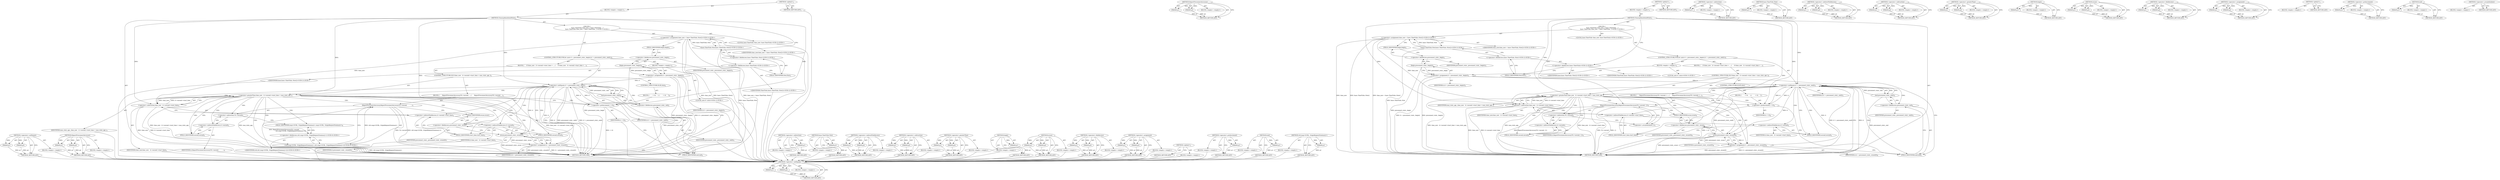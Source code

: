 digraph "&lt;operator&gt;.arrayInitializer" {
vulnerable_107 [label=<(METHOD,&lt;operator&gt;.notEquals)>];
vulnerable_108 [label=<(PARAM,p1)>];
vulnerable_109 [label=<(PARAM,p2)>];
vulnerable_110 [label=<(BLOCK,&lt;empty&gt;,&lt;empty&gt;)>];
vulnerable_111 [label=<(METHOD_RETURN,ANY)>];
vulnerable_131 [label=<(METHOD,ReportPreconnectAccuracy)>];
vulnerable_132 [label=<(PARAM,p1)>];
vulnerable_133 [label=<(PARAM,p2)>];
vulnerable_134 [label=<(BLOCK,&lt;empty&gt;,&lt;empty&gt;)>];
vulnerable_135 [label=<(METHOD_RETURN,ANY)>];
vulnerable_6 [label=<(METHOD,&lt;global&gt;)<SUB>1</SUB>>];
vulnerable_7 [label=<(BLOCK,&lt;empty&gt;,&lt;empty&gt;)<SUB>1</SUB>>];
vulnerable_8 [label=<(METHOD,CleanupAbandonedStats)<SUB>1</SUB>>];
vulnerable_9 [label="<(BLOCK,{
   base::TimeTicks time_now = base::TimeTicks...,{
   base::TimeTicks time_now = base::TimeTicks...)<SUB>1</SUB>>"];
vulnerable_10 [label="<(LOCAL,base.TimeTicks time_now: base.TimeTicks)<SUB>2</SUB>>"];
vulnerable_11 [label="<(&lt;operator&gt;.assignment,time_now = base::TimeTicks::Now())<SUB>2</SUB>>"];
vulnerable_12 [label="<(IDENTIFIER,time_now,time_now = base::TimeTicks::Now())<SUB>2</SUB>>"];
vulnerable_13 [label="<(base.TimeTicks.Now,base::TimeTicks::Now())<SUB>2</SUB>>"];
vulnerable_14 [label="<(&lt;operator&gt;.fieldAccess,base::TimeTicks::Now)<SUB>2</SUB>>"];
vulnerable_15 [label="<(&lt;operator&gt;.fieldAccess,base::TimeTicks)<SUB>2</SUB>>"];
vulnerable_16 [label="<(IDENTIFIER,base,base::TimeTicks::Now())<SUB>2</SUB>>"];
vulnerable_17 [label="<(IDENTIFIER,TimeTicks,base::TimeTicks::Now())<SUB>2</SUB>>"];
vulnerable_18 [label=<(FIELD_IDENTIFIER,Now,Now)<SUB>2</SUB>>];
vulnerable_19 [label=<(CONTROL_STRUCTURE,FOR,for (auto it = preconnect_stats_.begin();it != preconnect_stats_.end();))<SUB>3</SUB>>];
vulnerable_20 [label=<(BLOCK,&lt;empty&gt;,&lt;empty&gt;)<SUB>3</SUB>>];
vulnerable_21 [label="<(LOCAL,auto it: auto)<SUB>3</SUB>>"];
vulnerable_22 [label=<(&lt;operator&gt;.assignment,it = preconnect_stats_.begin())<SUB>3</SUB>>];
vulnerable_23 [label=<(IDENTIFIER,it,it = preconnect_stats_.begin())<SUB>3</SUB>>];
vulnerable_24 [label=<(begin,preconnect_stats_.begin())<SUB>3</SUB>>];
vulnerable_25 [label=<(&lt;operator&gt;.fieldAccess,preconnect_stats_.begin)<SUB>3</SUB>>];
vulnerable_26 [label=<(IDENTIFIER,preconnect_stats_,preconnect_stats_.begin())<SUB>3</SUB>>];
vulnerable_27 [label=<(FIELD_IDENTIFIER,begin,begin)<SUB>3</SUB>>];
vulnerable_28 [label=<(&lt;operator&gt;.notEquals,it != preconnect_stats_.end())<SUB>3</SUB>>];
vulnerable_29 [label=<(IDENTIFIER,it,it != preconnect_stats_.end())<SUB>3</SUB>>];
vulnerable_30 [label=<(end,preconnect_stats_.end())<SUB>3</SUB>>];
vulnerable_31 [label=<(&lt;operator&gt;.fieldAccess,preconnect_stats_.end)<SUB>3</SUB>>];
vulnerable_32 [label=<(IDENTIFIER,preconnect_stats_,preconnect_stats_.end())<SUB>3</SUB>>];
vulnerable_33 [label=<(FIELD_IDENTIFIER,end,end)<SUB>3</SUB>>];
vulnerable_34 [label=<(BLOCK,{
     if (time_now - it-&gt;second-&gt;start_time &gt; ...,{
     if (time_now - it-&gt;second-&gt;start_time &gt; ...)<SUB>3</SUB>>];
vulnerable_35 [label=<(CONTROL_STRUCTURE,IF,if (time_now - it-&gt;second-&gt;start_time &gt; max_stats_age_))<SUB>4</SUB>>];
vulnerable_36 [label=<(&lt;operator&gt;.greaterThan,time_now - it-&gt;second-&gt;start_time &gt; max_stats_age_)<SUB>4</SUB>>];
vulnerable_37 [label=<(&lt;operator&gt;.subtraction,time_now - it-&gt;second-&gt;start_time)<SUB>4</SUB>>];
vulnerable_38 [label=<(IDENTIFIER,time_now,time_now - it-&gt;second-&gt;start_time)<SUB>4</SUB>>];
vulnerable_39 [label=<(&lt;operator&gt;.indirectFieldAccess,it-&gt;second-&gt;start_time)<SUB>4</SUB>>];
vulnerable_40 [label=<(&lt;operator&gt;.indirectFieldAccess,it-&gt;second)<SUB>4</SUB>>];
vulnerable_41 [label=<(IDENTIFIER,it,time_now - it-&gt;second-&gt;start_time)<SUB>4</SUB>>];
vulnerable_42 [label=<(FIELD_IDENTIFIER,second,second)<SUB>4</SUB>>];
vulnerable_43 [label=<(FIELD_IDENTIFIER,start_time,start_time)<SUB>4</SUB>>];
vulnerable_44 [label=<(IDENTIFIER,max_stats_age_,time_now - it-&gt;second-&gt;start_time &gt; max_stats_age_)<SUB>4</SUB>>];
vulnerable_45 [label=<(BLOCK,{
      ReportPreconnectAccuracy(*it-&gt;second,
 ...,{
      ReportPreconnectAccuracy(*it-&gt;second,
 ...)<SUB>4</SUB>>];
vulnerable_46 [label=<(ReportPreconnectAccuracy,ReportPreconnectAccuracy(*it-&gt;second,
         ...)<SUB>5</SUB>>];
vulnerable_47 [label=<(&lt;operator&gt;.indirection,*it-&gt;second)<SUB>5</SUB>>];
vulnerable_48 [label=<(&lt;operator&gt;.indirectFieldAccess,it-&gt;second)<SUB>5</SUB>>];
vulnerable_49 [label=<(IDENTIFIER,it,ReportPreconnectAccuracy(*it-&gt;second,
         ...)<SUB>5</SUB>>];
vulnerable_50 [label=<(FIELD_IDENTIFIER,second,second)<SUB>5</SUB>>];
vulnerable_51 [label="<(std.map&lt;GURL, OriginRequestSummary&gt;,std::map&lt;GURL, OriginRequestSummary&gt;())<SUB>6</SUB>>"];
vulnerable_52 [label="<(&lt;operator&gt;.fieldAccess,std::map&lt;GURL, OriginRequestSummary&gt;)<SUB>6</SUB>>"];
vulnerable_53 [label="<(IDENTIFIER,std,std::map&lt;GURL, OriginRequestSummary&gt;())<SUB>6</SUB>>"];
vulnerable_54 [label=<(FIELD_IDENTIFIER,map&lt;GURL, OriginRequestSummary&gt;,map&lt;GURL, OriginRequestSummary&gt;)<SUB>6</SUB>>];
vulnerable_55 [label=<(&lt;operator&gt;.assignment,it = preconnect_stats_.erase(it))<SUB>7</SUB>>];
vulnerable_56 [label=<(IDENTIFIER,it,it = preconnect_stats_.erase(it))<SUB>7</SUB>>];
vulnerable_57 [label=<(erase,preconnect_stats_.erase(it))<SUB>7</SUB>>];
vulnerable_58 [label=<(&lt;operator&gt;.fieldAccess,preconnect_stats_.erase)<SUB>7</SUB>>];
vulnerable_59 [label=<(IDENTIFIER,preconnect_stats_,preconnect_stats_.erase(it))<SUB>7</SUB>>];
vulnerable_60 [label=<(FIELD_IDENTIFIER,erase,erase)<SUB>7</SUB>>];
vulnerable_61 [label=<(IDENTIFIER,it,preconnect_stats_.erase(it))<SUB>7</SUB>>];
vulnerable_62 [label=<(CONTROL_STRUCTURE,ELSE,else)<SUB>8</SUB>>];
vulnerable_63 [label=<(BLOCK,{
       ++it;
    },{
       ++it;
    })<SUB>8</SUB>>];
vulnerable_64 [label=<(&lt;operator&gt;.preIncrement,++it)<SUB>9</SUB>>];
vulnerable_65 [label=<(IDENTIFIER,it,++it)<SUB>9</SUB>>];
vulnerable_66 [label=<(METHOD_RETURN,void)<SUB>1</SUB>>];
vulnerable_68 [label=<(METHOD_RETURN,ANY)<SUB>1</SUB>>];
vulnerable_136 [label=<(METHOD,&lt;operator&gt;.indirection)>];
vulnerable_137 [label=<(PARAM,p1)>];
vulnerable_138 [label=<(BLOCK,&lt;empty&gt;,&lt;empty&gt;)>];
vulnerable_139 [label=<(METHOD_RETURN,ANY)>];
vulnerable_94 [label=<(METHOD,base.TimeTicks.Now)>];
vulnerable_95 [label=<(PARAM,p1)>];
vulnerable_96 [label=<(BLOCK,&lt;empty&gt;,&lt;empty&gt;)>];
vulnerable_97 [label=<(METHOD_RETURN,ANY)>];
vulnerable_126 [label=<(METHOD,&lt;operator&gt;.indirectFieldAccess)>];
vulnerable_127 [label=<(PARAM,p1)>];
vulnerable_128 [label=<(PARAM,p2)>];
vulnerable_129 [label=<(BLOCK,&lt;empty&gt;,&lt;empty&gt;)>];
vulnerable_130 [label=<(METHOD_RETURN,ANY)>];
vulnerable_121 [label=<(METHOD,&lt;operator&gt;.subtraction)>];
vulnerable_122 [label=<(PARAM,p1)>];
vulnerable_123 [label=<(PARAM,p2)>];
vulnerable_124 [label=<(BLOCK,&lt;empty&gt;,&lt;empty&gt;)>];
vulnerable_125 [label=<(METHOD_RETURN,ANY)>];
vulnerable_116 [label=<(METHOD,&lt;operator&gt;.greaterThan)>];
vulnerable_117 [label=<(PARAM,p1)>];
vulnerable_118 [label=<(PARAM,p2)>];
vulnerable_119 [label=<(BLOCK,&lt;empty&gt;,&lt;empty&gt;)>];
vulnerable_120 [label=<(METHOD_RETURN,ANY)>];
vulnerable_103 [label=<(METHOD,begin)>];
vulnerable_104 [label=<(PARAM,p1)>];
vulnerable_105 [label=<(BLOCK,&lt;empty&gt;,&lt;empty&gt;)>];
vulnerable_106 [label=<(METHOD_RETURN,ANY)>];
vulnerable_144 [label=<(METHOD,erase)>];
vulnerable_145 [label=<(PARAM,p1)>];
vulnerable_146 [label=<(PARAM,p2)>];
vulnerable_147 [label=<(BLOCK,&lt;empty&gt;,&lt;empty&gt;)>];
vulnerable_148 [label=<(METHOD_RETURN,ANY)>];
vulnerable_98 [label=<(METHOD,&lt;operator&gt;.fieldAccess)>];
vulnerable_99 [label=<(PARAM,p1)>];
vulnerable_100 [label=<(PARAM,p2)>];
vulnerable_101 [label=<(BLOCK,&lt;empty&gt;,&lt;empty&gt;)>];
vulnerable_102 [label=<(METHOD_RETURN,ANY)>];
vulnerable_89 [label=<(METHOD,&lt;operator&gt;.assignment)>];
vulnerable_90 [label=<(PARAM,p1)>];
vulnerable_91 [label=<(PARAM,p2)>];
vulnerable_92 [label=<(BLOCK,&lt;empty&gt;,&lt;empty&gt;)>];
vulnerable_93 [label=<(METHOD_RETURN,ANY)>];
vulnerable_83 [label=<(METHOD,&lt;global&gt;)<SUB>1</SUB>>];
vulnerable_84 [label=<(BLOCK,&lt;empty&gt;,&lt;empty&gt;)>];
vulnerable_85 [label=<(METHOD_RETURN,ANY)>];
vulnerable_149 [label=<(METHOD,&lt;operator&gt;.preIncrement)>];
vulnerable_150 [label=<(PARAM,p1)>];
vulnerable_151 [label=<(BLOCK,&lt;empty&gt;,&lt;empty&gt;)>];
vulnerable_152 [label=<(METHOD_RETURN,ANY)>];
vulnerable_112 [label=<(METHOD,end)>];
vulnerable_113 [label=<(PARAM,p1)>];
vulnerable_114 [label=<(BLOCK,&lt;empty&gt;,&lt;empty&gt;)>];
vulnerable_115 [label=<(METHOD_RETURN,ANY)>];
vulnerable_140 [label=<(METHOD,std.map&lt;GURL, OriginRequestSummary&gt;)>];
vulnerable_141 [label=<(PARAM,p1)>];
vulnerable_142 [label=<(BLOCK,&lt;empty&gt;,&lt;empty&gt;)>];
vulnerable_143 [label=<(METHOD_RETURN,ANY)>];
fixed_102 [label=<(METHOD,&lt;operator&gt;.notEquals)>];
fixed_103 [label=<(PARAM,p1)>];
fixed_104 [label=<(PARAM,p2)>];
fixed_105 [label=<(BLOCK,&lt;empty&gt;,&lt;empty&gt;)>];
fixed_106 [label=<(METHOD_RETURN,ANY)>];
fixed_126 [label=<(METHOD,ReportPreconnectAccuracy)>];
fixed_127 [label=<(PARAM,p1)>];
fixed_128 [label=<(PARAM,p2)>];
fixed_129 [label=<(BLOCK,&lt;empty&gt;,&lt;empty&gt;)>];
fixed_130 [label=<(METHOD_RETURN,ANY)>];
fixed_6 [label=<(METHOD,&lt;global&gt;)<SUB>1</SUB>>];
fixed_7 [label=<(BLOCK,&lt;empty&gt;,&lt;empty&gt;)<SUB>1</SUB>>];
fixed_8 [label=<(METHOD,CleanupAbandonedStats)<SUB>1</SUB>>];
fixed_9 [label="<(BLOCK,{
   base::TimeTicks time_now = base::TimeTicks...,{
   base::TimeTicks time_now = base::TimeTicks...)<SUB>1</SUB>>"];
fixed_10 [label="<(LOCAL,base.TimeTicks time_now: base.TimeTicks)<SUB>2</SUB>>"];
fixed_11 [label="<(&lt;operator&gt;.assignment,time_now = base::TimeTicks::Now())<SUB>2</SUB>>"];
fixed_12 [label="<(IDENTIFIER,time_now,time_now = base::TimeTicks::Now())<SUB>2</SUB>>"];
fixed_13 [label="<(base.TimeTicks.Now,base::TimeTicks::Now())<SUB>2</SUB>>"];
fixed_14 [label="<(&lt;operator&gt;.fieldAccess,base::TimeTicks::Now)<SUB>2</SUB>>"];
fixed_15 [label="<(&lt;operator&gt;.fieldAccess,base::TimeTicks)<SUB>2</SUB>>"];
fixed_16 [label="<(IDENTIFIER,base,base::TimeTicks::Now())<SUB>2</SUB>>"];
fixed_17 [label="<(IDENTIFIER,TimeTicks,base::TimeTicks::Now())<SUB>2</SUB>>"];
fixed_18 [label=<(FIELD_IDENTIFIER,Now,Now)<SUB>2</SUB>>];
fixed_19 [label=<(CONTROL_STRUCTURE,FOR,for (auto it = preconnect_stats_.begin();it != preconnect_stats_.end();))<SUB>3</SUB>>];
fixed_20 [label=<(BLOCK,&lt;empty&gt;,&lt;empty&gt;)<SUB>3</SUB>>];
fixed_21 [label="<(LOCAL,auto it: auto)<SUB>3</SUB>>"];
fixed_22 [label=<(&lt;operator&gt;.assignment,it = preconnect_stats_.begin())<SUB>3</SUB>>];
fixed_23 [label=<(IDENTIFIER,it,it = preconnect_stats_.begin())<SUB>3</SUB>>];
fixed_24 [label=<(begin,preconnect_stats_.begin())<SUB>3</SUB>>];
fixed_25 [label=<(&lt;operator&gt;.fieldAccess,preconnect_stats_.begin)<SUB>3</SUB>>];
fixed_26 [label=<(IDENTIFIER,preconnect_stats_,preconnect_stats_.begin())<SUB>3</SUB>>];
fixed_27 [label=<(FIELD_IDENTIFIER,begin,begin)<SUB>3</SUB>>];
fixed_28 [label=<(&lt;operator&gt;.notEquals,it != preconnect_stats_.end())<SUB>3</SUB>>];
fixed_29 [label=<(IDENTIFIER,it,it != preconnect_stats_.end())<SUB>3</SUB>>];
fixed_30 [label=<(end,preconnect_stats_.end())<SUB>3</SUB>>];
fixed_31 [label=<(&lt;operator&gt;.fieldAccess,preconnect_stats_.end)<SUB>3</SUB>>];
fixed_32 [label=<(IDENTIFIER,preconnect_stats_,preconnect_stats_.end())<SUB>3</SUB>>];
fixed_33 [label=<(FIELD_IDENTIFIER,end,end)<SUB>3</SUB>>];
fixed_34 [label=<(BLOCK,{
     if (time_now - it-&gt;second-&gt;start_time &gt; ...,{
     if (time_now - it-&gt;second-&gt;start_time &gt; ...)<SUB>3</SUB>>];
fixed_35 [label=<(CONTROL_STRUCTURE,IF,if (time_now - it-&gt;second-&gt;start_time &gt; max_stats_age_))<SUB>4</SUB>>];
fixed_36 [label=<(&lt;operator&gt;.greaterThan,time_now - it-&gt;second-&gt;start_time &gt; max_stats_age_)<SUB>4</SUB>>];
fixed_37 [label=<(&lt;operator&gt;.subtraction,time_now - it-&gt;second-&gt;start_time)<SUB>4</SUB>>];
fixed_38 [label=<(IDENTIFIER,time_now,time_now - it-&gt;second-&gt;start_time)<SUB>4</SUB>>];
fixed_39 [label=<(&lt;operator&gt;.indirectFieldAccess,it-&gt;second-&gt;start_time)<SUB>4</SUB>>];
fixed_40 [label=<(&lt;operator&gt;.indirectFieldAccess,it-&gt;second)<SUB>4</SUB>>];
fixed_41 [label=<(IDENTIFIER,it,time_now - it-&gt;second-&gt;start_time)<SUB>4</SUB>>];
fixed_42 [label=<(FIELD_IDENTIFIER,second,second)<SUB>4</SUB>>];
fixed_43 [label=<(FIELD_IDENTIFIER,start_time,start_time)<SUB>4</SUB>>];
fixed_44 [label=<(IDENTIFIER,max_stats_age_,time_now - it-&gt;second-&gt;start_time &gt; max_stats_age_)<SUB>4</SUB>>];
fixed_45 [label=<(BLOCK,{
      ReportPreconnectAccuracy(*it-&gt;second, {...,{
      ReportPreconnectAccuracy(*it-&gt;second, {...)<SUB>4</SUB>>];
fixed_46 [label=<(ReportPreconnectAccuracy,ReportPreconnectAccuracy(*it-&gt;second, {}))<SUB>5</SUB>>];
fixed_47 [label=<(&lt;operator&gt;.indirection,*it-&gt;second)<SUB>5</SUB>>];
fixed_48 [label=<(&lt;operator&gt;.indirectFieldAccess,it-&gt;second)<SUB>5</SUB>>];
fixed_49 [label=<(IDENTIFIER,it,ReportPreconnectAccuracy(*it-&gt;second, {}))<SUB>5</SUB>>];
fixed_50 [label=<(FIELD_IDENTIFIER,second,second)<SUB>5</SUB>>];
fixed_51 [label=<(&lt;operator&gt;.arrayInitializer,{})<SUB>5</SUB>>];
fixed_52 [label=<(&lt;operator&gt;.assignment,it = preconnect_stats_.erase(it))<SUB>6</SUB>>];
fixed_53 [label=<(IDENTIFIER,it,it = preconnect_stats_.erase(it))<SUB>6</SUB>>];
fixed_54 [label=<(erase,preconnect_stats_.erase(it))<SUB>6</SUB>>];
fixed_55 [label=<(&lt;operator&gt;.fieldAccess,preconnect_stats_.erase)<SUB>6</SUB>>];
fixed_56 [label=<(IDENTIFIER,preconnect_stats_,preconnect_stats_.erase(it))<SUB>6</SUB>>];
fixed_57 [label=<(FIELD_IDENTIFIER,erase,erase)<SUB>6</SUB>>];
fixed_58 [label=<(IDENTIFIER,it,preconnect_stats_.erase(it))<SUB>6</SUB>>];
fixed_59 [label=<(CONTROL_STRUCTURE,ELSE,else)<SUB>7</SUB>>];
fixed_60 [label=<(BLOCK,{
       ++it;
    },{
       ++it;
    })<SUB>7</SUB>>];
fixed_61 [label=<(&lt;operator&gt;.preIncrement,++it)<SUB>8</SUB>>];
fixed_62 [label=<(IDENTIFIER,it,++it)<SUB>8</SUB>>];
fixed_63 [label=<(METHOD_RETURN,void)<SUB>1</SUB>>];
fixed_65 [label=<(METHOD_RETURN,ANY)<SUB>1</SUB>>];
fixed_131 [label=<(METHOD,&lt;operator&gt;.indirection)>];
fixed_132 [label=<(PARAM,p1)>];
fixed_133 [label=<(BLOCK,&lt;empty&gt;,&lt;empty&gt;)>];
fixed_134 [label=<(METHOD_RETURN,ANY)>];
fixed_89 [label=<(METHOD,base.TimeTicks.Now)>];
fixed_90 [label=<(PARAM,p1)>];
fixed_91 [label=<(BLOCK,&lt;empty&gt;,&lt;empty&gt;)>];
fixed_92 [label=<(METHOD_RETURN,ANY)>];
fixed_121 [label=<(METHOD,&lt;operator&gt;.indirectFieldAccess)>];
fixed_122 [label=<(PARAM,p1)>];
fixed_123 [label=<(PARAM,p2)>];
fixed_124 [label=<(BLOCK,&lt;empty&gt;,&lt;empty&gt;)>];
fixed_125 [label=<(METHOD_RETURN,ANY)>];
fixed_116 [label=<(METHOD,&lt;operator&gt;.subtraction)>];
fixed_117 [label=<(PARAM,p1)>];
fixed_118 [label=<(PARAM,p2)>];
fixed_119 [label=<(BLOCK,&lt;empty&gt;,&lt;empty&gt;)>];
fixed_120 [label=<(METHOD_RETURN,ANY)>];
fixed_111 [label=<(METHOD,&lt;operator&gt;.greaterThan)>];
fixed_112 [label=<(PARAM,p1)>];
fixed_113 [label=<(PARAM,p2)>];
fixed_114 [label=<(BLOCK,&lt;empty&gt;,&lt;empty&gt;)>];
fixed_115 [label=<(METHOD_RETURN,ANY)>];
fixed_98 [label=<(METHOD,begin)>];
fixed_99 [label=<(PARAM,p1)>];
fixed_100 [label=<(BLOCK,&lt;empty&gt;,&lt;empty&gt;)>];
fixed_101 [label=<(METHOD_RETURN,ANY)>];
fixed_138 [label=<(METHOD,erase)>];
fixed_139 [label=<(PARAM,p1)>];
fixed_140 [label=<(PARAM,p2)>];
fixed_141 [label=<(BLOCK,&lt;empty&gt;,&lt;empty&gt;)>];
fixed_142 [label=<(METHOD_RETURN,ANY)>];
fixed_93 [label=<(METHOD,&lt;operator&gt;.fieldAccess)>];
fixed_94 [label=<(PARAM,p1)>];
fixed_95 [label=<(PARAM,p2)>];
fixed_96 [label=<(BLOCK,&lt;empty&gt;,&lt;empty&gt;)>];
fixed_97 [label=<(METHOD_RETURN,ANY)>];
fixed_84 [label=<(METHOD,&lt;operator&gt;.assignment)>];
fixed_85 [label=<(PARAM,p1)>];
fixed_86 [label=<(PARAM,p2)>];
fixed_87 [label=<(BLOCK,&lt;empty&gt;,&lt;empty&gt;)>];
fixed_88 [label=<(METHOD_RETURN,ANY)>];
fixed_78 [label=<(METHOD,&lt;global&gt;)<SUB>1</SUB>>];
fixed_79 [label=<(BLOCK,&lt;empty&gt;,&lt;empty&gt;)>];
fixed_80 [label=<(METHOD_RETURN,ANY)>];
fixed_143 [label=<(METHOD,&lt;operator&gt;.preIncrement)>];
fixed_144 [label=<(PARAM,p1)>];
fixed_145 [label=<(BLOCK,&lt;empty&gt;,&lt;empty&gt;)>];
fixed_146 [label=<(METHOD_RETURN,ANY)>];
fixed_107 [label=<(METHOD,end)>];
fixed_108 [label=<(PARAM,p1)>];
fixed_109 [label=<(BLOCK,&lt;empty&gt;,&lt;empty&gt;)>];
fixed_110 [label=<(METHOD_RETURN,ANY)>];
fixed_135 [label=<(METHOD,&lt;operator&gt;.arrayInitializer)>];
fixed_136 [label=<(BLOCK,&lt;empty&gt;,&lt;empty&gt;)>];
fixed_137 [label=<(METHOD_RETURN,ANY)>];
vulnerable_107 -> vulnerable_108  [key=0, label="AST: "];
vulnerable_107 -> vulnerable_108  [key=1, label="DDG: "];
vulnerable_107 -> vulnerable_110  [key=0, label="AST: "];
vulnerable_107 -> vulnerable_109  [key=0, label="AST: "];
vulnerable_107 -> vulnerable_109  [key=1, label="DDG: "];
vulnerable_107 -> vulnerable_111  [key=0, label="AST: "];
vulnerable_107 -> vulnerable_111  [key=1, label="CFG: "];
vulnerable_108 -> vulnerable_111  [key=0, label="DDG: p1"];
vulnerable_109 -> vulnerable_111  [key=0, label="DDG: p2"];
vulnerable_110 -> fixed_102  [key=0];
vulnerable_111 -> fixed_102  [key=0];
vulnerable_131 -> vulnerable_132  [key=0, label="AST: "];
vulnerable_131 -> vulnerable_132  [key=1, label="DDG: "];
vulnerable_131 -> vulnerable_134  [key=0, label="AST: "];
vulnerable_131 -> vulnerable_133  [key=0, label="AST: "];
vulnerable_131 -> vulnerable_133  [key=1, label="DDG: "];
vulnerable_131 -> vulnerable_135  [key=0, label="AST: "];
vulnerable_131 -> vulnerable_135  [key=1, label="CFG: "];
vulnerable_132 -> vulnerable_135  [key=0, label="DDG: p1"];
vulnerable_133 -> vulnerable_135  [key=0, label="DDG: p2"];
vulnerable_134 -> fixed_102  [key=0];
vulnerable_135 -> fixed_102  [key=0];
vulnerable_6 -> vulnerable_7  [key=0, label="AST: "];
vulnerable_6 -> vulnerable_68  [key=0, label="AST: "];
vulnerable_6 -> vulnerable_68  [key=1, label="CFG: "];
vulnerable_7 -> vulnerable_8  [key=0, label="AST: "];
vulnerable_8 -> vulnerable_9  [key=0, label="AST: "];
vulnerable_8 -> vulnerable_66  [key=0, label="AST: "];
vulnerable_8 -> vulnerable_15  [key=0, label="CFG: "];
vulnerable_8 -> vulnerable_28  [key=0, label="DDG: "];
vulnerable_8 -> vulnerable_36  [key=0, label="DDG: "];
vulnerable_8 -> vulnerable_37  [key=0, label="DDG: "];
vulnerable_8 -> vulnerable_57  [key=0, label="DDG: "];
vulnerable_8 -> vulnerable_64  [key=0, label="DDG: "];
vulnerable_9 -> vulnerable_10  [key=0, label="AST: "];
vulnerable_9 -> vulnerable_11  [key=0, label="AST: "];
vulnerable_9 -> vulnerable_19  [key=0, label="AST: "];
vulnerable_10 -> fixed_102  [key=0];
vulnerable_11 -> vulnerable_12  [key=0, label="AST: "];
vulnerable_11 -> vulnerable_13  [key=0, label="AST: "];
vulnerable_11 -> vulnerable_27  [key=0, label="CFG: "];
vulnerable_11 -> vulnerable_66  [key=0, label="DDG: time_now"];
vulnerable_11 -> vulnerable_66  [key=1, label="DDG: base::TimeTicks::Now()"];
vulnerable_11 -> vulnerable_66  [key=2, label="DDG: time_now = base::TimeTicks::Now()"];
vulnerable_11 -> vulnerable_37  [key=0, label="DDG: time_now"];
vulnerable_12 -> fixed_102  [key=0];
vulnerable_13 -> vulnerable_14  [key=0, label="AST: "];
vulnerable_13 -> vulnerable_11  [key=0, label="CFG: "];
vulnerable_13 -> vulnerable_11  [key=1, label="DDG: base::TimeTicks::Now"];
vulnerable_13 -> vulnerable_66  [key=0, label="DDG: base::TimeTicks::Now"];
vulnerable_14 -> vulnerable_15  [key=0, label="AST: "];
vulnerable_14 -> vulnerable_18  [key=0, label="AST: "];
vulnerable_14 -> vulnerable_13  [key=0, label="CFG: "];
vulnerable_15 -> vulnerable_16  [key=0, label="AST: "];
vulnerable_15 -> vulnerable_17  [key=0, label="AST: "];
vulnerable_15 -> vulnerable_18  [key=0, label="CFG: "];
vulnerable_16 -> fixed_102  [key=0];
vulnerable_17 -> fixed_102  [key=0];
vulnerable_18 -> vulnerable_14  [key=0, label="CFG: "];
vulnerable_19 -> vulnerable_20  [key=0, label="AST: "];
vulnerable_19 -> vulnerable_28  [key=0, label="AST: "];
vulnerable_19 -> vulnerable_34  [key=0, label="AST: "];
vulnerable_20 -> vulnerable_21  [key=0, label="AST: "];
vulnerable_20 -> vulnerable_22  [key=0, label="AST: "];
vulnerable_21 -> fixed_102  [key=0];
vulnerable_22 -> vulnerable_23  [key=0, label="AST: "];
vulnerable_22 -> vulnerable_24  [key=0, label="AST: "];
vulnerable_22 -> vulnerable_33  [key=0, label="CFG: "];
vulnerable_22 -> vulnerable_66  [key=0, label="DDG: preconnect_stats_.begin()"];
vulnerable_22 -> vulnerable_66  [key=1, label="DDG: it = preconnect_stats_.begin()"];
vulnerable_22 -> vulnerable_28  [key=0, label="DDG: it"];
vulnerable_23 -> fixed_102  [key=0];
vulnerable_24 -> vulnerable_25  [key=0, label="AST: "];
vulnerable_24 -> vulnerable_22  [key=0, label="CFG: "];
vulnerable_24 -> vulnerable_22  [key=1, label="DDG: preconnect_stats_.begin"];
vulnerable_24 -> vulnerable_66  [key=0, label="DDG: preconnect_stats_.begin"];
vulnerable_25 -> vulnerable_26  [key=0, label="AST: "];
vulnerable_25 -> vulnerable_27  [key=0, label="AST: "];
vulnerable_25 -> vulnerable_24  [key=0, label="CFG: "];
vulnerable_26 -> fixed_102  [key=0];
vulnerable_27 -> vulnerable_25  [key=0, label="CFG: "];
vulnerable_28 -> vulnerable_29  [key=0, label="AST: "];
vulnerable_28 -> vulnerable_30  [key=0, label="AST: "];
vulnerable_28 -> vulnerable_30  [key=1, label="CDG: "];
vulnerable_28 -> vulnerable_66  [key=0, label="CFG: "];
vulnerable_28 -> vulnerable_66  [key=1, label="DDG: it"];
vulnerable_28 -> vulnerable_66  [key=2, label="DDG: preconnect_stats_.end()"];
vulnerable_28 -> vulnerable_66  [key=3, label="DDG: it != preconnect_stats_.end()"];
vulnerable_28 -> vulnerable_42  [key=0, label="CFG: "];
vulnerable_28 -> vulnerable_42  [key=1, label="CDG: "];
vulnerable_28 -> vulnerable_57  [key=0, label="DDG: it"];
vulnerable_28 -> vulnerable_64  [key=0, label="DDG: it"];
vulnerable_28 -> vulnerable_33  [key=0, label="CDG: "];
vulnerable_28 -> vulnerable_28  [key=0, label="CDG: "];
vulnerable_28 -> vulnerable_36  [key=0, label="CDG: "];
vulnerable_28 -> vulnerable_37  [key=0, label="CDG: "];
vulnerable_28 -> vulnerable_40  [key=0, label="CDG: "];
vulnerable_28 -> vulnerable_39  [key=0, label="CDG: "];
vulnerable_28 -> vulnerable_31  [key=0, label="CDG: "];
vulnerable_28 -> vulnerable_43  [key=0, label="CDG: "];
vulnerable_29 -> fixed_102  [key=0];
vulnerable_30 -> vulnerable_31  [key=0, label="AST: "];
vulnerable_30 -> vulnerable_28  [key=0, label="CFG: "];
vulnerable_30 -> vulnerable_28  [key=1, label="DDG: preconnect_stats_.end"];
vulnerable_30 -> vulnerable_66  [key=0, label="DDG: preconnect_stats_.end"];
vulnerable_31 -> vulnerable_32  [key=0, label="AST: "];
vulnerable_31 -> vulnerable_33  [key=0, label="AST: "];
vulnerable_31 -> vulnerable_30  [key=0, label="CFG: "];
vulnerable_32 -> fixed_102  [key=0];
vulnerable_33 -> vulnerable_31  [key=0, label="CFG: "];
vulnerable_34 -> vulnerable_35  [key=0, label="AST: "];
vulnerable_35 -> vulnerable_36  [key=0, label="AST: "];
vulnerable_35 -> vulnerable_45  [key=0, label="AST: "];
vulnerable_35 -> vulnerable_62  [key=0, label="AST: "];
vulnerable_36 -> vulnerable_37  [key=0, label="AST: "];
vulnerable_36 -> vulnerable_44  [key=0, label="AST: "];
vulnerable_36 -> vulnerable_50  [key=0, label="CFG: "];
vulnerable_36 -> vulnerable_50  [key=1, label="CDG: "];
vulnerable_36 -> vulnerable_64  [key=0, label="CFG: "];
vulnerable_36 -> vulnerable_64  [key=1, label="CDG: "];
vulnerable_36 -> vulnerable_66  [key=0, label="DDG: time_now - it-&gt;second-&gt;start_time"];
vulnerable_36 -> vulnerable_66  [key=1, label="DDG: time_now - it-&gt;second-&gt;start_time &gt; max_stats_age_"];
vulnerable_36 -> vulnerable_66  [key=2, label="DDG: max_stats_age_"];
vulnerable_36 -> vulnerable_47  [key=0, label="CDG: "];
vulnerable_36 -> vulnerable_48  [key=0, label="CDG: "];
vulnerable_36 -> vulnerable_58  [key=0, label="CDG: "];
vulnerable_36 -> vulnerable_60  [key=0, label="CDG: "];
vulnerable_36 -> vulnerable_51  [key=0, label="CDG: "];
vulnerable_36 -> vulnerable_57  [key=0, label="CDG: "];
vulnerable_36 -> vulnerable_52  [key=0, label="CDG: "];
vulnerable_36 -> vulnerable_46  [key=0, label="CDG: "];
vulnerable_36 -> vulnerable_55  [key=0, label="CDG: "];
vulnerable_36 -> vulnerable_54  [key=0, label="CDG: "];
vulnerable_37 -> vulnerable_38  [key=0, label="AST: "];
vulnerable_37 -> vulnerable_39  [key=0, label="AST: "];
vulnerable_37 -> vulnerable_36  [key=0, label="CFG: "];
vulnerable_37 -> vulnerable_36  [key=1, label="DDG: time_now"];
vulnerable_37 -> vulnerable_36  [key=2, label="DDG: it-&gt;second-&gt;start_time"];
vulnerable_37 -> vulnerable_66  [key=0, label="DDG: time_now"];
vulnerable_37 -> vulnerable_66  [key=1, label="DDG: it-&gt;second-&gt;start_time"];
vulnerable_38 -> fixed_102  [key=0];
vulnerable_39 -> vulnerable_40  [key=0, label="AST: "];
vulnerable_39 -> vulnerable_43  [key=0, label="AST: "];
vulnerable_39 -> vulnerable_37  [key=0, label="CFG: "];
vulnerable_40 -> vulnerable_41  [key=0, label="AST: "];
vulnerable_40 -> vulnerable_42  [key=0, label="AST: "];
vulnerable_40 -> vulnerable_43  [key=0, label="CFG: "];
vulnerable_41 -> fixed_102  [key=0];
vulnerable_42 -> vulnerable_40  [key=0, label="CFG: "];
vulnerable_43 -> vulnerable_39  [key=0, label="CFG: "];
vulnerable_44 -> fixed_102  [key=0];
vulnerable_45 -> vulnerable_46  [key=0, label="AST: "];
vulnerable_45 -> vulnerable_55  [key=0, label="AST: "];
vulnerable_46 -> vulnerable_47  [key=0, label="AST: "];
vulnerable_46 -> vulnerable_51  [key=0, label="AST: "];
vulnerable_46 -> vulnerable_60  [key=0, label="CFG: "];
vulnerable_46 -> vulnerable_66  [key=0, label="DDG: *it-&gt;second"];
vulnerable_46 -> vulnerable_66  [key=1, label="DDG: std::map&lt;GURL, OriginRequestSummary&gt;()"];
vulnerable_46 -> vulnerable_66  [key=2, label="DDG: ReportPreconnectAccuracy(*it-&gt;second,
                               std::map&lt;GURL, OriginRequestSummary&gt;())"];
vulnerable_47 -> vulnerable_48  [key=0, label="AST: "];
vulnerable_47 -> vulnerable_54  [key=0, label="CFG: "];
vulnerable_48 -> vulnerable_49  [key=0, label="AST: "];
vulnerable_48 -> vulnerable_50  [key=0, label="AST: "];
vulnerable_48 -> vulnerable_47  [key=0, label="CFG: "];
vulnerable_49 -> fixed_102  [key=0];
vulnerable_50 -> vulnerable_48  [key=0, label="CFG: "];
vulnerable_51 -> vulnerable_52  [key=0, label="AST: "];
vulnerable_51 -> vulnerable_46  [key=0, label="CFG: "];
vulnerable_51 -> vulnerable_46  [key=1, label="DDG: std::map&lt;GURL, OriginRequestSummary&gt;"];
vulnerable_51 -> vulnerable_66  [key=0, label="DDG: std::map&lt;GURL, OriginRequestSummary&gt;"];
vulnerable_52 -> vulnerable_53  [key=0, label="AST: "];
vulnerable_52 -> vulnerable_54  [key=0, label="AST: "];
vulnerable_52 -> vulnerable_51  [key=0, label="CFG: "];
vulnerable_53 -> fixed_102  [key=0];
vulnerable_54 -> vulnerable_52  [key=0, label="CFG: "];
vulnerable_55 -> vulnerable_56  [key=0, label="AST: "];
vulnerable_55 -> vulnerable_57  [key=0, label="AST: "];
vulnerable_55 -> vulnerable_33  [key=0, label="CFG: "];
vulnerable_55 -> vulnerable_66  [key=0, label="DDG: preconnect_stats_.erase(it)"];
vulnerable_55 -> vulnerable_66  [key=1, label="DDG: it = preconnect_stats_.erase(it)"];
vulnerable_55 -> vulnerable_28  [key=0, label="DDG: it"];
vulnerable_56 -> fixed_102  [key=0];
vulnerable_57 -> vulnerable_58  [key=0, label="AST: "];
vulnerable_57 -> vulnerable_61  [key=0, label="AST: "];
vulnerable_57 -> vulnerable_55  [key=0, label="CFG: "];
vulnerable_57 -> vulnerable_55  [key=1, label="DDG: preconnect_stats_.erase"];
vulnerable_57 -> vulnerable_55  [key=2, label="DDG: it"];
vulnerable_57 -> vulnerable_66  [key=0, label="DDG: preconnect_stats_.erase"];
vulnerable_58 -> vulnerable_59  [key=0, label="AST: "];
vulnerable_58 -> vulnerable_60  [key=0, label="AST: "];
vulnerable_58 -> vulnerable_57  [key=0, label="CFG: "];
vulnerable_59 -> fixed_102  [key=0];
vulnerable_60 -> vulnerable_58  [key=0, label="CFG: "];
vulnerable_61 -> fixed_102  [key=0];
vulnerable_62 -> vulnerable_63  [key=0, label="AST: "];
vulnerable_63 -> vulnerable_64  [key=0, label="AST: "];
vulnerable_64 -> vulnerable_65  [key=0, label="AST: "];
vulnerable_64 -> vulnerable_33  [key=0, label="CFG: "];
vulnerable_64 -> vulnerable_66  [key=0, label="DDG: ++it"];
vulnerable_64 -> vulnerable_28  [key=0, label="DDG: it"];
vulnerable_65 -> fixed_102  [key=0];
vulnerable_66 -> fixed_102  [key=0];
vulnerable_68 -> fixed_102  [key=0];
vulnerable_136 -> vulnerable_137  [key=0, label="AST: "];
vulnerable_136 -> vulnerable_137  [key=1, label="DDG: "];
vulnerable_136 -> vulnerable_138  [key=0, label="AST: "];
vulnerable_136 -> vulnerable_139  [key=0, label="AST: "];
vulnerable_136 -> vulnerable_139  [key=1, label="CFG: "];
vulnerable_137 -> vulnerable_139  [key=0, label="DDG: p1"];
vulnerable_138 -> fixed_102  [key=0];
vulnerable_139 -> fixed_102  [key=0];
vulnerable_94 -> vulnerable_95  [key=0, label="AST: "];
vulnerable_94 -> vulnerable_95  [key=1, label="DDG: "];
vulnerable_94 -> vulnerable_96  [key=0, label="AST: "];
vulnerable_94 -> vulnerable_97  [key=0, label="AST: "];
vulnerable_94 -> vulnerable_97  [key=1, label="CFG: "];
vulnerable_95 -> vulnerable_97  [key=0, label="DDG: p1"];
vulnerable_96 -> fixed_102  [key=0];
vulnerable_97 -> fixed_102  [key=0];
vulnerable_126 -> vulnerable_127  [key=0, label="AST: "];
vulnerable_126 -> vulnerable_127  [key=1, label="DDG: "];
vulnerable_126 -> vulnerable_129  [key=0, label="AST: "];
vulnerable_126 -> vulnerable_128  [key=0, label="AST: "];
vulnerable_126 -> vulnerable_128  [key=1, label="DDG: "];
vulnerable_126 -> vulnerable_130  [key=0, label="AST: "];
vulnerable_126 -> vulnerable_130  [key=1, label="CFG: "];
vulnerable_127 -> vulnerable_130  [key=0, label="DDG: p1"];
vulnerable_128 -> vulnerable_130  [key=0, label="DDG: p2"];
vulnerable_129 -> fixed_102  [key=0];
vulnerable_130 -> fixed_102  [key=0];
vulnerable_121 -> vulnerable_122  [key=0, label="AST: "];
vulnerable_121 -> vulnerable_122  [key=1, label="DDG: "];
vulnerable_121 -> vulnerable_124  [key=0, label="AST: "];
vulnerable_121 -> vulnerable_123  [key=0, label="AST: "];
vulnerable_121 -> vulnerable_123  [key=1, label="DDG: "];
vulnerable_121 -> vulnerable_125  [key=0, label="AST: "];
vulnerable_121 -> vulnerable_125  [key=1, label="CFG: "];
vulnerable_122 -> vulnerable_125  [key=0, label="DDG: p1"];
vulnerable_123 -> vulnerable_125  [key=0, label="DDG: p2"];
vulnerable_124 -> fixed_102  [key=0];
vulnerable_125 -> fixed_102  [key=0];
vulnerable_116 -> vulnerable_117  [key=0, label="AST: "];
vulnerable_116 -> vulnerable_117  [key=1, label="DDG: "];
vulnerable_116 -> vulnerable_119  [key=0, label="AST: "];
vulnerable_116 -> vulnerable_118  [key=0, label="AST: "];
vulnerable_116 -> vulnerable_118  [key=1, label="DDG: "];
vulnerable_116 -> vulnerable_120  [key=0, label="AST: "];
vulnerable_116 -> vulnerable_120  [key=1, label="CFG: "];
vulnerable_117 -> vulnerable_120  [key=0, label="DDG: p1"];
vulnerable_118 -> vulnerable_120  [key=0, label="DDG: p2"];
vulnerable_119 -> fixed_102  [key=0];
vulnerable_120 -> fixed_102  [key=0];
vulnerable_103 -> vulnerable_104  [key=0, label="AST: "];
vulnerable_103 -> vulnerable_104  [key=1, label="DDG: "];
vulnerable_103 -> vulnerable_105  [key=0, label="AST: "];
vulnerable_103 -> vulnerable_106  [key=0, label="AST: "];
vulnerable_103 -> vulnerable_106  [key=1, label="CFG: "];
vulnerable_104 -> vulnerable_106  [key=0, label="DDG: p1"];
vulnerable_105 -> fixed_102  [key=0];
vulnerable_106 -> fixed_102  [key=0];
vulnerable_144 -> vulnerable_145  [key=0, label="AST: "];
vulnerable_144 -> vulnerable_145  [key=1, label="DDG: "];
vulnerable_144 -> vulnerable_147  [key=0, label="AST: "];
vulnerable_144 -> vulnerable_146  [key=0, label="AST: "];
vulnerable_144 -> vulnerable_146  [key=1, label="DDG: "];
vulnerable_144 -> vulnerable_148  [key=0, label="AST: "];
vulnerable_144 -> vulnerable_148  [key=1, label="CFG: "];
vulnerable_145 -> vulnerable_148  [key=0, label="DDG: p1"];
vulnerable_146 -> vulnerable_148  [key=0, label="DDG: p2"];
vulnerable_147 -> fixed_102  [key=0];
vulnerable_148 -> fixed_102  [key=0];
vulnerable_98 -> vulnerable_99  [key=0, label="AST: "];
vulnerable_98 -> vulnerable_99  [key=1, label="DDG: "];
vulnerable_98 -> vulnerable_101  [key=0, label="AST: "];
vulnerable_98 -> vulnerable_100  [key=0, label="AST: "];
vulnerable_98 -> vulnerable_100  [key=1, label="DDG: "];
vulnerable_98 -> vulnerable_102  [key=0, label="AST: "];
vulnerable_98 -> vulnerable_102  [key=1, label="CFG: "];
vulnerable_99 -> vulnerable_102  [key=0, label="DDG: p1"];
vulnerable_100 -> vulnerable_102  [key=0, label="DDG: p2"];
vulnerable_101 -> fixed_102  [key=0];
vulnerable_102 -> fixed_102  [key=0];
vulnerable_89 -> vulnerable_90  [key=0, label="AST: "];
vulnerable_89 -> vulnerable_90  [key=1, label="DDG: "];
vulnerable_89 -> vulnerable_92  [key=0, label="AST: "];
vulnerable_89 -> vulnerable_91  [key=0, label="AST: "];
vulnerable_89 -> vulnerable_91  [key=1, label="DDG: "];
vulnerable_89 -> vulnerable_93  [key=0, label="AST: "];
vulnerable_89 -> vulnerable_93  [key=1, label="CFG: "];
vulnerable_90 -> vulnerable_93  [key=0, label="DDG: p1"];
vulnerable_91 -> vulnerable_93  [key=0, label="DDG: p2"];
vulnerable_92 -> fixed_102  [key=0];
vulnerable_93 -> fixed_102  [key=0];
vulnerable_83 -> vulnerable_84  [key=0, label="AST: "];
vulnerable_83 -> vulnerable_85  [key=0, label="AST: "];
vulnerable_83 -> vulnerable_85  [key=1, label="CFG: "];
vulnerable_84 -> fixed_102  [key=0];
vulnerable_85 -> fixed_102  [key=0];
vulnerable_149 -> vulnerable_150  [key=0, label="AST: "];
vulnerable_149 -> vulnerable_150  [key=1, label="DDG: "];
vulnerable_149 -> vulnerable_151  [key=0, label="AST: "];
vulnerable_149 -> vulnerable_152  [key=0, label="AST: "];
vulnerable_149 -> vulnerable_152  [key=1, label="CFG: "];
vulnerable_150 -> vulnerable_152  [key=0, label="DDG: p1"];
vulnerable_151 -> fixed_102  [key=0];
vulnerable_152 -> fixed_102  [key=0];
vulnerable_112 -> vulnerable_113  [key=0, label="AST: "];
vulnerable_112 -> vulnerable_113  [key=1, label="DDG: "];
vulnerable_112 -> vulnerable_114  [key=0, label="AST: "];
vulnerable_112 -> vulnerable_115  [key=0, label="AST: "];
vulnerable_112 -> vulnerable_115  [key=1, label="CFG: "];
vulnerable_113 -> vulnerable_115  [key=0, label="DDG: p1"];
vulnerable_114 -> fixed_102  [key=0];
vulnerable_115 -> fixed_102  [key=0];
vulnerable_140 -> vulnerable_141  [key=0, label="AST: "];
vulnerable_140 -> vulnerable_141  [key=1, label="DDG: "];
vulnerable_140 -> vulnerable_142  [key=0, label="AST: "];
vulnerable_140 -> vulnerable_143  [key=0, label="AST: "];
vulnerable_140 -> vulnerable_143  [key=1, label="CFG: "];
vulnerable_141 -> vulnerable_143  [key=0, label="DDG: p1"];
vulnerable_142 -> fixed_102  [key=0];
vulnerable_143 -> fixed_102  [key=0];
fixed_102 -> fixed_103  [key=0, label="AST: "];
fixed_102 -> fixed_103  [key=1, label="DDG: "];
fixed_102 -> fixed_105  [key=0, label="AST: "];
fixed_102 -> fixed_104  [key=0, label="AST: "];
fixed_102 -> fixed_104  [key=1, label="DDG: "];
fixed_102 -> fixed_106  [key=0, label="AST: "];
fixed_102 -> fixed_106  [key=1, label="CFG: "];
fixed_103 -> fixed_106  [key=0, label="DDG: p1"];
fixed_104 -> fixed_106  [key=0, label="DDG: p2"];
fixed_126 -> fixed_127  [key=0, label="AST: "];
fixed_126 -> fixed_127  [key=1, label="DDG: "];
fixed_126 -> fixed_129  [key=0, label="AST: "];
fixed_126 -> fixed_128  [key=0, label="AST: "];
fixed_126 -> fixed_128  [key=1, label="DDG: "];
fixed_126 -> fixed_130  [key=0, label="AST: "];
fixed_126 -> fixed_130  [key=1, label="CFG: "];
fixed_127 -> fixed_130  [key=0, label="DDG: p1"];
fixed_128 -> fixed_130  [key=0, label="DDG: p2"];
fixed_6 -> fixed_7  [key=0, label="AST: "];
fixed_6 -> fixed_65  [key=0, label="AST: "];
fixed_6 -> fixed_65  [key=1, label="CFG: "];
fixed_7 -> fixed_8  [key=0, label="AST: "];
fixed_8 -> fixed_9  [key=0, label="AST: "];
fixed_8 -> fixed_63  [key=0, label="AST: "];
fixed_8 -> fixed_15  [key=0, label="CFG: "];
fixed_8 -> fixed_28  [key=0, label="DDG: "];
fixed_8 -> fixed_36  [key=0, label="DDG: "];
fixed_8 -> fixed_37  [key=0, label="DDG: "];
fixed_8 -> fixed_46  [key=0, label="DDG: "];
fixed_8 -> fixed_54  [key=0, label="DDG: "];
fixed_8 -> fixed_61  [key=0, label="DDG: "];
fixed_9 -> fixed_10  [key=0, label="AST: "];
fixed_9 -> fixed_11  [key=0, label="AST: "];
fixed_9 -> fixed_19  [key=0, label="AST: "];
fixed_11 -> fixed_12  [key=0, label="AST: "];
fixed_11 -> fixed_13  [key=0, label="AST: "];
fixed_11 -> fixed_27  [key=0, label="CFG: "];
fixed_11 -> fixed_63  [key=0, label="DDG: time_now"];
fixed_11 -> fixed_63  [key=1, label="DDG: base::TimeTicks::Now()"];
fixed_11 -> fixed_63  [key=2, label="DDG: time_now = base::TimeTicks::Now()"];
fixed_11 -> fixed_37  [key=0, label="DDG: time_now"];
fixed_13 -> fixed_14  [key=0, label="AST: "];
fixed_13 -> fixed_11  [key=0, label="CFG: "];
fixed_13 -> fixed_11  [key=1, label="DDG: base::TimeTicks::Now"];
fixed_13 -> fixed_63  [key=0, label="DDG: base::TimeTicks::Now"];
fixed_14 -> fixed_15  [key=0, label="AST: "];
fixed_14 -> fixed_18  [key=0, label="AST: "];
fixed_14 -> fixed_13  [key=0, label="CFG: "];
fixed_15 -> fixed_16  [key=0, label="AST: "];
fixed_15 -> fixed_17  [key=0, label="AST: "];
fixed_15 -> fixed_18  [key=0, label="CFG: "];
fixed_18 -> fixed_14  [key=0, label="CFG: "];
fixed_19 -> fixed_20  [key=0, label="AST: "];
fixed_19 -> fixed_28  [key=0, label="AST: "];
fixed_19 -> fixed_34  [key=0, label="AST: "];
fixed_20 -> fixed_21  [key=0, label="AST: "];
fixed_20 -> fixed_22  [key=0, label="AST: "];
fixed_22 -> fixed_23  [key=0, label="AST: "];
fixed_22 -> fixed_24  [key=0, label="AST: "];
fixed_22 -> fixed_33  [key=0, label="CFG: "];
fixed_22 -> fixed_63  [key=0, label="DDG: preconnect_stats_.begin()"];
fixed_22 -> fixed_63  [key=1, label="DDG: it = preconnect_stats_.begin()"];
fixed_22 -> fixed_28  [key=0, label="DDG: it"];
fixed_24 -> fixed_25  [key=0, label="AST: "];
fixed_24 -> fixed_22  [key=0, label="CFG: "];
fixed_24 -> fixed_22  [key=1, label="DDG: preconnect_stats_.begin"];
fixed_24 -> fixed_63  [key=0, label="DDG: preconnect_stats_.begin"];
fixed_25 -> fixed_26  [key=0, label="AST: "];
fixed_25 -> fixed_27  [key=0, label="AST: "];
fixed_25 -> fixed_24  [key=0, label="CFG: "];
fixed_27 -> fixed_25  [key=0, label="CFG: "];
fixed_28 -> fixed_29  [key=0, label="AST: "];
fixed_28 -> fixed_30  [key=0, label="AST: "];
fixed_28 -> fixed_30  [key=1, label="CDG: "];
fixed_28 -> fixed_63  [key=0, label="CFG: "];
fixed_28 -> fixed_63  [key=1, label="DDG: it"];
fixed_28 -> fixed_63  [key=2, label="DDG: preconnect_stats_.end()"];
fixed_28 -> fixed_63  [key=3, label="DDG: it != preconnect_stats_.end()"];
fixed_28 -> fixed_42  [key=0, label="CFG: "];
fixed_28 -> fixed_42  [key=1, label="CDG: "];
fixed_28 -> fixed_54  [key=0, label="DDG: it"];
fixed_28 -> fixed_61  [key=0, label="DDG: it"];
fixed_28 -> fixed_33  [key=0, label="CDG: "];
fixed_28 -> fixed_28  [key=0, label="CDG: "];
fixed_28 -> fixed_36  [key=0, label="CDG: "];
fixed_28 -> fixed_37  [key=0, label="CDG: "];
fixed_28 -> fixed_40  [key=0, label="CDG: "];
fixed_28 -> fixed_39  [key=0, label="CDG: "];
fixed_28 -> fixed_31  [key=0, label="CDG: "];
fixed_28 -> fixed_43  [key=0, label="CDG: "];
fixed_30 -> fixed_31  [key=0, label="AST: "];
fixed_30 -> fixed_28  [key=0, label="CFG: "];
fixed_30 -> fixed_28  [key=1, label="DDG: preconnect_stats_.end"];
fixed_30 -> fixed_63  [key=0, label="DDG: preconnect_stats_.end"];
fixed_31 -> fixed_32  [key=0, label="AST: "];
fixed_31 -> fixed_33  [key=0, label="AST: "];
fixed_31 -> fixed_30  [key=0, label="CFG: "];
fixed_33 -> fixed_31  [key=0, label="CFG: "];
fixed_34 -> fixed_35  [key=0, label="AST: "];
fixed_35 -> fixed_36  [key=0, label="AST: "];
fixed_35 -> fixed_45  [key=0, label="AST: "];
fixed_35 -> fixed_59  [key=0, label="AST: "];
fixed_36 -> fixed_37  [key=0, label="AST: "];
fixed_36 -> fixed_44  [key=0, label="AST: "];
fixed_36 -> fixed_50  [key=0, label="CFG: "];
fixed_36 -> fixed_50  [key=1, label="CDG: "];
fixed_36 -> fixed_61  [key=0, label="CFG: "];
fixed_36 -> fixed_61  [key=1, label="CDG: "];
fixed_36 -> fixed_63  [key=0, label="DDG: time_now - it-&gt;second-&gt;start_time"];
fixed_36 -> fixed_63  [key=1, label="DDG: time_now - it-&gt;second-&gt;start_time &gt; max_stats_age_"];
fixed_36 -> fixed_63  [key=2, label="DDG: max_stats_age_"];
fixed_36 -> fixed_47  [key=0, label="CDG: "];
fixed_36 -> fixed_48  [key=0, label="CDG: "];
fixed_36 -> fixed_51  [key=0, label="CDG: "];
fixed_36 -> fixed_57  [key=0, label="CDG: "];
fixed_36 -> fixed_52  [key=0, label="CDG: "];
fixed_36 -> fixed_46  [key=0, label="CDG: "];
fixed_36 -> fixed_55  [key=0, label="CDG: "];
fixed_36 -> fixed_54  [key=0, label="CDG: "];
fixed_37 -> fixed_38  [key=0, label="AST: "];
fixed_37 -> fixed_39  [key=0, label="AST: "];
fixed_37 -> fixed_36  [key=0, label="CFG: "];
fixed_37 -> fixed_36  [key=1, label="DDG: time_now"];
fixed_37 -> fixed_36  [key=2, label="DDG: it-&gt;second-&gt;start_time"];
fixed_37 -> fixed_63  [key=0, label="DDG: time_now"];
fixed_37 -> fixed_63  [key=1, label="DDG: it-&gt;second-&gt;start_time"];
fixed_39 -> fixed_40  [key=0, label="AST: "];
fixed_39 -> fixed_43  [key=0, label="AST: "];
fixed_39 -> fixed_37  [key=0, label="CFG: "];
fixed_40 -> fixed_41  [key=0, label="AST: "];
fixed_40 -> fixed_42  [key=0, label="AST: "];
fixed_40 -> fixed_43  [key=0, label="CFG: "];
fixed_42 -> fixed_40  [key=0, label="CFG: "];
fixed_43 -> fixed_39  [key=0, label="CFG: "];
fixed_45 -> fixed_46  [key=0, label="AST: "];
fixed_45 -> fixed_52  [key=0, label="AST: "];
fixed_46 -> fixed_47  [key=0, label="AST: "];
fixed_46 -> fixed_51  [key=0, label="AST: "];
fixed_46 -> fixed_57  [key=0, label="CFG: "];
fixed_46 -> fixed_63  [key=0, label="DDG: *it-&gt;second"];
fixed_46 -> fixed_63  [key=1, label="DDG: {}"];
fixed_46 -> fixed_63  [key=2, label="DDG: ReportPreconnectAccuracy(*it-&gt;second, {})"];
fixed_47 -> fixed_48  [key=0, label="AST: "];
fixed_47 -> fixed_51  [key=0, label="CFG: "];
fixed_48 -> fixed_49  [key=0, label="AST: "];
fixed_48 -> fixed_50  [key=0, label="AST: "];
fixed_48 -> fixed_47  [key=0, label="CFG: "];
fixed_50 -> fixed_48  [key=0, label="CFG: "];
fixed_51 -> fixed_46  [key=0, label="CFG: "];
fixed_52 -> fixed_53  [key=0, label="AST: "];
fixed_52 -> fixed_54  [key=0, label="AST: "];
fixed_52 -> fixed_33  [key=0, label="CFG: "];
fixed_52 -> fixed_63  [key=0, label="DDG: preconnect_stats_.erase(it)"];
fixed_52 -> fixed_63  [key=1, label="DDG: it = preconnect_stats_.erase(it)"];
fixed_52 -> fixed_28  [key=0, label="DDG: it"];
fixed_54 -> fixed_55  [key=0, label="AST: "];
fixed_54 -> fixed_58  [key=0, label="AST: "];
fixed_54 -> fixed_52  [key=0, label="CFG: "];
fixed_54 -> fixed_52  [key=1, label="DDG: preconnect_stats_.erase"];
fixed_54 -> fixed_52  [key=2, label="DDG: it"];
fixed_54 -> fixed_63  [key=0, label="DDG: preconnect_stats_.erase"];
fixed_55 -> fixed_56  [key=0, label="AST: "];
fixed_55 -> fixed_57  [key=0, label="AST: "];
fixed_55 -> fixed_54  [key=0, label="CFG: "];
fixed_57 -> fixed_55  [key=0, label="CFG: "];
fixed_59 -> fixed_60  [key=0, label="AST: "];
fixed_60 -> fixed_61  [key=0, label="AST: "];
fixed_61 -> fixed_62  [key=0, label="AST: "];
fixed_61 -> fixed_33  [key=0, label="CFG: "];
fixed_61 -> fixed_63  [key=0, label="DDG: ++it"];
fixed_61 -> fixed_28  [key=0, label="DDG: it"];
fixed_131 -> fixed_132  [key=0, label="AST: "];
fixed_131 -> fixed_132  [key=1, label="DDG: "];
fixed_131 -> fixed_133  [key=0, label="AST: "];
fixed_131 -> fixed_134  [key=0, label="AST: "];
fixed_131 -> fixed_134  [key=1, label="CFG: "];
fixed_132 -> fixed_134  [key=0, label="DDG: p1"];
fixed_89 -> fixed_90  [key=0, label="AST: "];
fixed_89 -> fixed_90  [key=1, label="DDG: "];
fixed_89 -> fixed_91  [key=0, label="AST: "];
fixed_89 -> fixed_92  [key=0, label="AST: "];
fixed_89 -> fixed_92  [key=1, label="CFG: "];
fixed_90 -> fixed_92  [key=0, label="DDG: p1"];
fixed_121 -> fixed_122  [key=0, label="AST: "];
fixed_121 -> fixed_122  [key=1, label="DDG: "];
fixed_121 -> fixed_124  [key=0, label="AST: "];
fixed_121 -> fixed_123  [key=0, label="AST: "];
fixed_121 -> fixed_123  [key=1, label="DDG: "];
fixed_121 -> fixed_125  [key=0, label="AST: "];
fixed_121 -> fixed_125  [key=1, label="CFG: "];
fixed_122 -> fixed_125  [key=0, label="DDG: p1"];
fixed_123 -> fixed_125  [key=0, label="DDG: p2"];
fixed_116 -> fixed_117  [key=0, label="AST: "];
fixed_116 -> fixed_117  [key=1, label="DDG: "];
fixed_116 -> fixed_119  [key=0, label="AST: "];
fixed_116 -> fixed_118  [key=0, label="AST: "];
fixed_116 -> fixed_118  [key=1, label="DDG: "];
fixed_116 -> fixed_120  [key=0, label="AST: "];
fixed_116 -> fixed_120  [key=1, label="CFG: "];
fixed_117 -> fixed_120  [key=0, label="DDG: p1"];
fixed_118 -> fixed_120  [key=0, label="DDG: p2"];
fixed_111 -> fixed_112  [key=0, label="AST: "];
fixed_111 -> fixed_112  [key=1, label="DDG: "];
fixed_111 -> fixed_114  [key=0, label="AST: "];
fixed_111 -> fixed_113  [key=0, label="AST: "];
fixed_111 -> fixed_113  [key=1, label="DDG: "];
fixed_111 -> fixed_115  [key=0, label="AST: "];
fixed_111 -> fixed_115  [key=1, label="CFG: "];
fixed_112 -> fixed_115  [key=0, label="DDG: p1"];
fixed_113 -> fixed_115  [key=0, label="DDG: p2"];
fixed_98 -> fixed_99  [key=0, label="AST: "];
fixed_98 -> fixed_99  [key=1, label="DDG: "];
fixed_98 -> fixed_100  [key=0, label="AST: "];
fixed_98 -> fixed_101  [key=0, label="AST: "];
fixed_98 -> fixed_101  [key=1, label="CFG: "];
fixed_99 -> fixed_101  [key=0, label="DDG: p1"];
fixed_138 -> fixed_139  [key=0, label="AST: "];
fixed_138 -> fixed_139  [key=1, label="DDG: "];
fixed_138 -> fixed_141  [key=0, label="AST: "];
fixed_138 -> fixed_140  [key=0, label="AST: "];
fixed_138 -> fixed_140  [key=1, label="DDG: "];
fixed_138 -> fixed_142  [key=0, label="AST: "];
fixed_138 -> fixed_142  [key=1, label="CFG: "];
fixed_139 -> fixed_142  [key=0, label="DDG: p1"];
fixed_140 -> fixed_142  [key=0, label="DDG: p2"];
fixed_93 -> fixed_94  [key=0, label="AST: "];
fixed_93 -> fixed_94  [key=1, label="DDG: "];
fixed_93 -> fixed_96  [key=0, label="AST: "];
fixed_93 -> fixed_95  [key=0, label="AST: "];
fixed_93 -> fixed_95  [key=1, label="DDG: "];
fixed_93 -> fixed_97  [key=0, label="AST: "];
fixed_93 -> fixed_97  [key=1, label="CFG: "];
fixed_94 -> fixed_97  [key=0, label="DDG: p1"];
fixed_95 -> fixed_97  [key=0, label="DDG: p2"];
fixed_84 -> fixed_85  [key=0, label="AST: "];
fixed_84 -> fixed_85  [key=1, label="DDG: "];
fixed_84 -> fixed_87  [key=0, label="AST: "];
fixed_84 -> fixed_86  [key=0, label="AST: "];
fixed_84 -> fixed_86  [key=1, label="DDG: "];
fixed_84 -> fixed_88  [key=0, label="AST: "];
fixed_84 -> fixed_88  [key=1, label="CFG: "];
fixed_85 -> fixed_88  [key=0, label="DDG: p1"];
fixed_86 -> fixed_88  [key=0, label="DDG: p2"];
fixed_78 -> fixed_79  [key=0, label="AST: "];
fixed_78 -> fixed_80  [key=0, label="AST: "];
fixed_78 -> fixed_80  [key=1, label="CFG: "];
fixed_143 -> fixed_144  [key=0, label="AST: "];
fixed_143 -> fixed_144  [key=1, label="DDG: "];
fixed_143 -> fixed_145  [key=0, label="AST: "];
fixed_143 -> fixed_146  [key=0, label="AST: "];
fixed_143 -> fixed_146  [key=1, label="CFG: "];
fixed_144 -> fixed_146  [key=0, label="DDG: p1"];
fixed_107 -> fixed_108  [key=0, label="AST: "];
fixed_107 -> fixed_108  [key=1, label="DDG: "];
fixed_107 -> fixed_109  [key=0, label="AST: "];
fixed_107 -> fixed_110  [key=0, label="AST: "];
fixed_107 -> fixed_110  [key=1, label="CFG: "];
fixed_108 -> fixed_110  [key=0, label="DDG: p1"];
fixed_135 -> fixed_136  [key=0, label="AST: "];
fixed_135 -> fixed_137  [key=0, label="AST: "];
fixed_135 -> fixed_137  [key=1, label="CFG: "];
}
